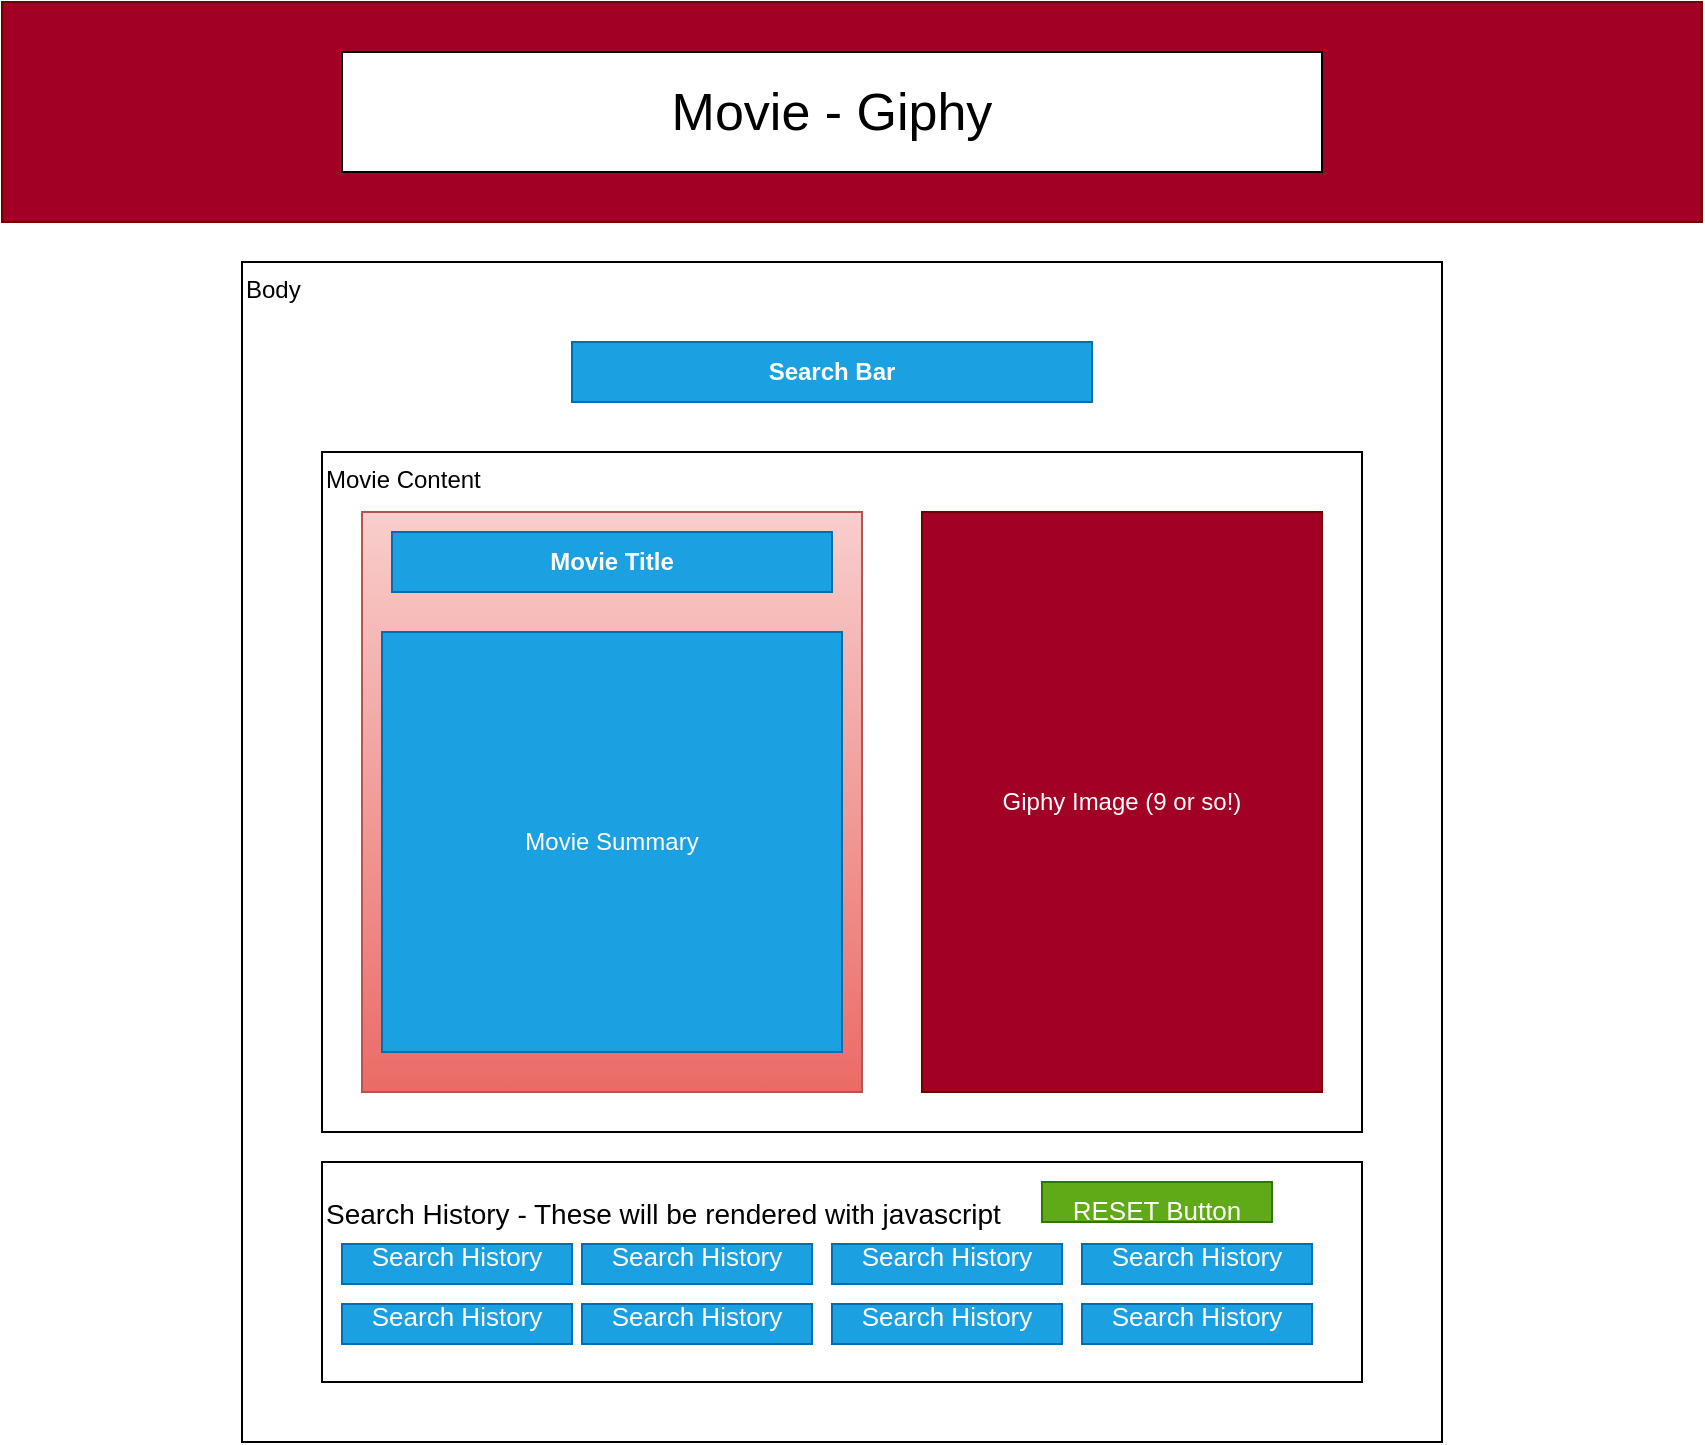 <mxfile>
    <diagram id="qVMIQvpNEr4zn9dD0inA" name="Page-1">
        <mxGraphModel dx="1447" dy="745" grid="1" gridSize="10" guides="1" tooltips="1" connect="1" arrows="1" fold="1" page="1" pageScale="1" pageWidth="850" pageHeight="1100" math="0" shadow="0">
            <root>
                <mxCell id="0"/>
                <mxCell id="1" parent="0"/>
                <mxCell id="2" value="" style="rounded=0;whiteSpace=wrap;html=1;fillColor=#a20025;fontColor=#ffffff;strokeColor=#6F0000;" parent="1" vertex="1">
                    <mxGeometry width="850" height="110" as="geometry"/>
                </mxCell>
                <mxCell id="3" value="&lt;span style=&quot;font-size: 26px;&quot;&gt;Movie - Giphy&lt;/span&gt;" style="rounded=0;whiteSpace=wrap;html=1;" parent="1" vertex="1">
                    <mxGeometry x="170" y="25" width="490" height="60" as="geometry"/>
                </mxCell>
                <mxCell id="4" value="Body" style="rounded=0;whiteSpace=wrap;html=1;verticalAlign=top;align=left;" parent="1" vertex="1">
                    <mxGeometry x="120" y="130" width="600" height="590" as="geometry"/>
                </mxCell>
                <mxCell id="5" value="Search Bar" style="rounded=0;whiteSpace=wrap;html=1;fillColor=#1ba1e2;fontColor=#ffffff;strokeColor=#006EAF;fontStyle=1" parent="1" vertex="1">
                    <mxGeometry x="285" y="170" width="260" height="30" as="geometry"/>
                </mxCell>
                <mxCell id="6" value="Movie Content" style="rounded=0;whiteSpace=wrap;html=1;align=left;verticalAlign=top;" parent="1" vertex="1">
                    <mxGeometry x="160" y="225" width="520" height="340" as="geometry"/>
                </mxCell>
                <mxCell id="7" value="" style="rounded=0;whiteSpace=wrap;html=1;fillColor=#f8cecc;strokeColor=#b85450;gradientColor=#ea6b66;" parent="1" vertex="1">
                    <mxGeometry x="180" y="255" width="250" height="290" as="geometry"/>
                </mxCell>
                <mxCell id="8" value="Giphy Image (9 or so!)" style="rounded=0;whiteSpace=wrap;html=1;fillColor=#a20025;fontColor=#ffffff;strokeColor=#6F0000;" parent="1" vertex="1">
                    <mxGeometry x="460" y="255" width="200" height="290" as="geometry"/>
                </mxCell>
                <mxCell id="9" value="Movie Title" style="rounded=0;whiteSpace=wrap;html=1;fillColor=#1ba1e2;fontColor=#ffffff;strokeColor=#006EAF;fontStyle=1" parent="1" vertex="1">
                    <mxGeometry x="195" y="265" width="220" height="30" as="geometry"/>
                </mxCell>
                <mxCell id="10" value="Movie Summary" style="rounded=0;whiteSpace=wrap;html=1;fillColor=#1ba1e2;fontColor=#ffffff;strokeColor=#006EAF;" vertex="1" parent="1">
                    <mxGeometry x="190" y="315" width="230" height="210" as="geometry"/>
                </mxCell>
                <mxCell id="11" value="&lt;font style=&quot;font-size: 14px;&quot;&gt;Search History - These will be rendered with javascript&lt;/font&gt;" style="rounded=0;whiteSpace=wrap;html=1;fontSize=26;align=left;verticalAlign=top;" vertex="1" parent="1">
                    <mxGeometry x="160" y="580" width="520" height="110" as="geometry"/>
                </mxCell>
                <mxCell id="12" value="&lt;font style=&quot;font-size: 13px;&quot;&gt;Search History&lt;/font&gt;" style="rounded=0;whiteSpace=wrap;html=1;fontSize=26;fillColor=#1ba1e2;fontColor=#ffffff;strokeColor=#006EAF;verticalAlign=bottom;" vertex="1" parent="1">
                    <mxGeometry x="170" y="621" width="115" height="20" as="geometry"/>
                </mxCell>
                <mxCell id="13" value="&lt;font style=&quot;font-size: 13px;&quot;&gt;Search History&lt;/font&gt;" style="rounded=0;whiteSpace=wrap;html=1;fontSize=26;fillColor=#1ba1e2;fontColor=#ffffff;strokeColor=#006EAF;verticalAlign=bottom;" vertex="1" parent="1">
                    <mxGeometry x="290" y="621" width="115" height="20" as="geometry"/>
                </mxCell>
                <mxCell id="14" value="&lt;font style=&quot;font-size: 13px;&quot;&gt;Search History&lt;/font&gt;" style="rounded=0;whiteSpace=wrap;html=1;fontSize=26;fillColor=#1ba1e2;fontColor=#ffffff;strokeColor=#006EAF;verticalAlign=bottom;" vertex="1" parent="1">
                    <mxGeometry x="415" y="621" width="115" height="20" as="geometry"/>
                </mxCell>
                <mxCell id="15" value="&lt;font style=&quot;font-size: 13px;&quot;&gt;Search History&lt;/font&gt;" style="rounded=0;whiteSpace=wrap;html=1;fontSize=26;fillColor=#1ba1e2;fontColor=#ffffff;strokeColor=#006EAF;verticalAlign=bottom;" vertex="1" parent="1">
                    <mxGeometry x="540" y="621" width="115" height="20" as="geometry"/>
                </mxCell>
                <mxCell id="16" value="&lt;font style=&quot;font-size: 13px;&quot;&gt;Search History&lt;/font&gt;" style="rounded=0;whiteSpace=wrap;html=1;fontSize=26;fillColor=#1ba1e2;fontColor=#ffffff;strokeColor=#006EAF;verticalAlign=bottom;" vertex="1" parent="1">
                    <mxGeometry x="170" y="651" width="115" height="20" as="geometry"/>
                </mxCell>
                <mxCell id="17" value="&lt;font style=&quot;font-size: 13px;&quot;&gt;Search History&lt;/font&gt;" style="rounded=0;whiteSpace=wrap;html=1;fontSize=26;fillColor=#1ba1e2;fontColor=#ffffff;strokeColor=#006EAF;verticalAlign=bottom;" vertex="1" parent="1">
                    <mxGeometry x="290" y="651" width="115" height="20" as="geometry"/>
                </mxCell>
                <mxCell id="18" value="&lt;font style=&quot;font-size: 13px;&quot;&gt;Search History&lt;/font&gt;" style="rounded=0;whiteSpace=wrap;html=1;fontSize=26;fillColor=#1ba1e2;fontColor=#ffffff;strokeColor=#006EAF;verticalAlign=bottom;" vertex="1" parent="1">
                    <mxGeometry x="415" y="651" width="115" height="20" as="geometry"/>
                </mxCell>
                <mxCell id="19" value="&lt;font style=&quot;font-size: 13px;&quot;&gt;Search History&lt;/font&gt;" style="rounded=0;whiteSpace=wrap;html=1;fontSize=26;fillColor=#1ba1e2;fontColor=#ffffff;strokeColor=#006EAF;verticalAlign=bottom;" vertex="1" parent="1">
                    <mxGeometry x="540" y="651" width="115" height="20" as="geometry"/>
                </mxCell>
                <mxCell id="21" value="&lt;font style=&quot;font-size: 13px;&quot;&gt;RESET Button&lt;/font&gt;" style="rounded=0;whiteSpace=wrap;html=1;fontSize=26;fillColor=#60a917;fontColor=#ffffff;strokeColor=#2D7600;verticalAlign=middle;" vertex="1" parent="1">
                    <mxGeometry x="520" y="590" width="115" height="20" as="geometry"/>
                </mxCell>
            </root>
        </mxGraphModel>
    </diagram>
</mxfile>